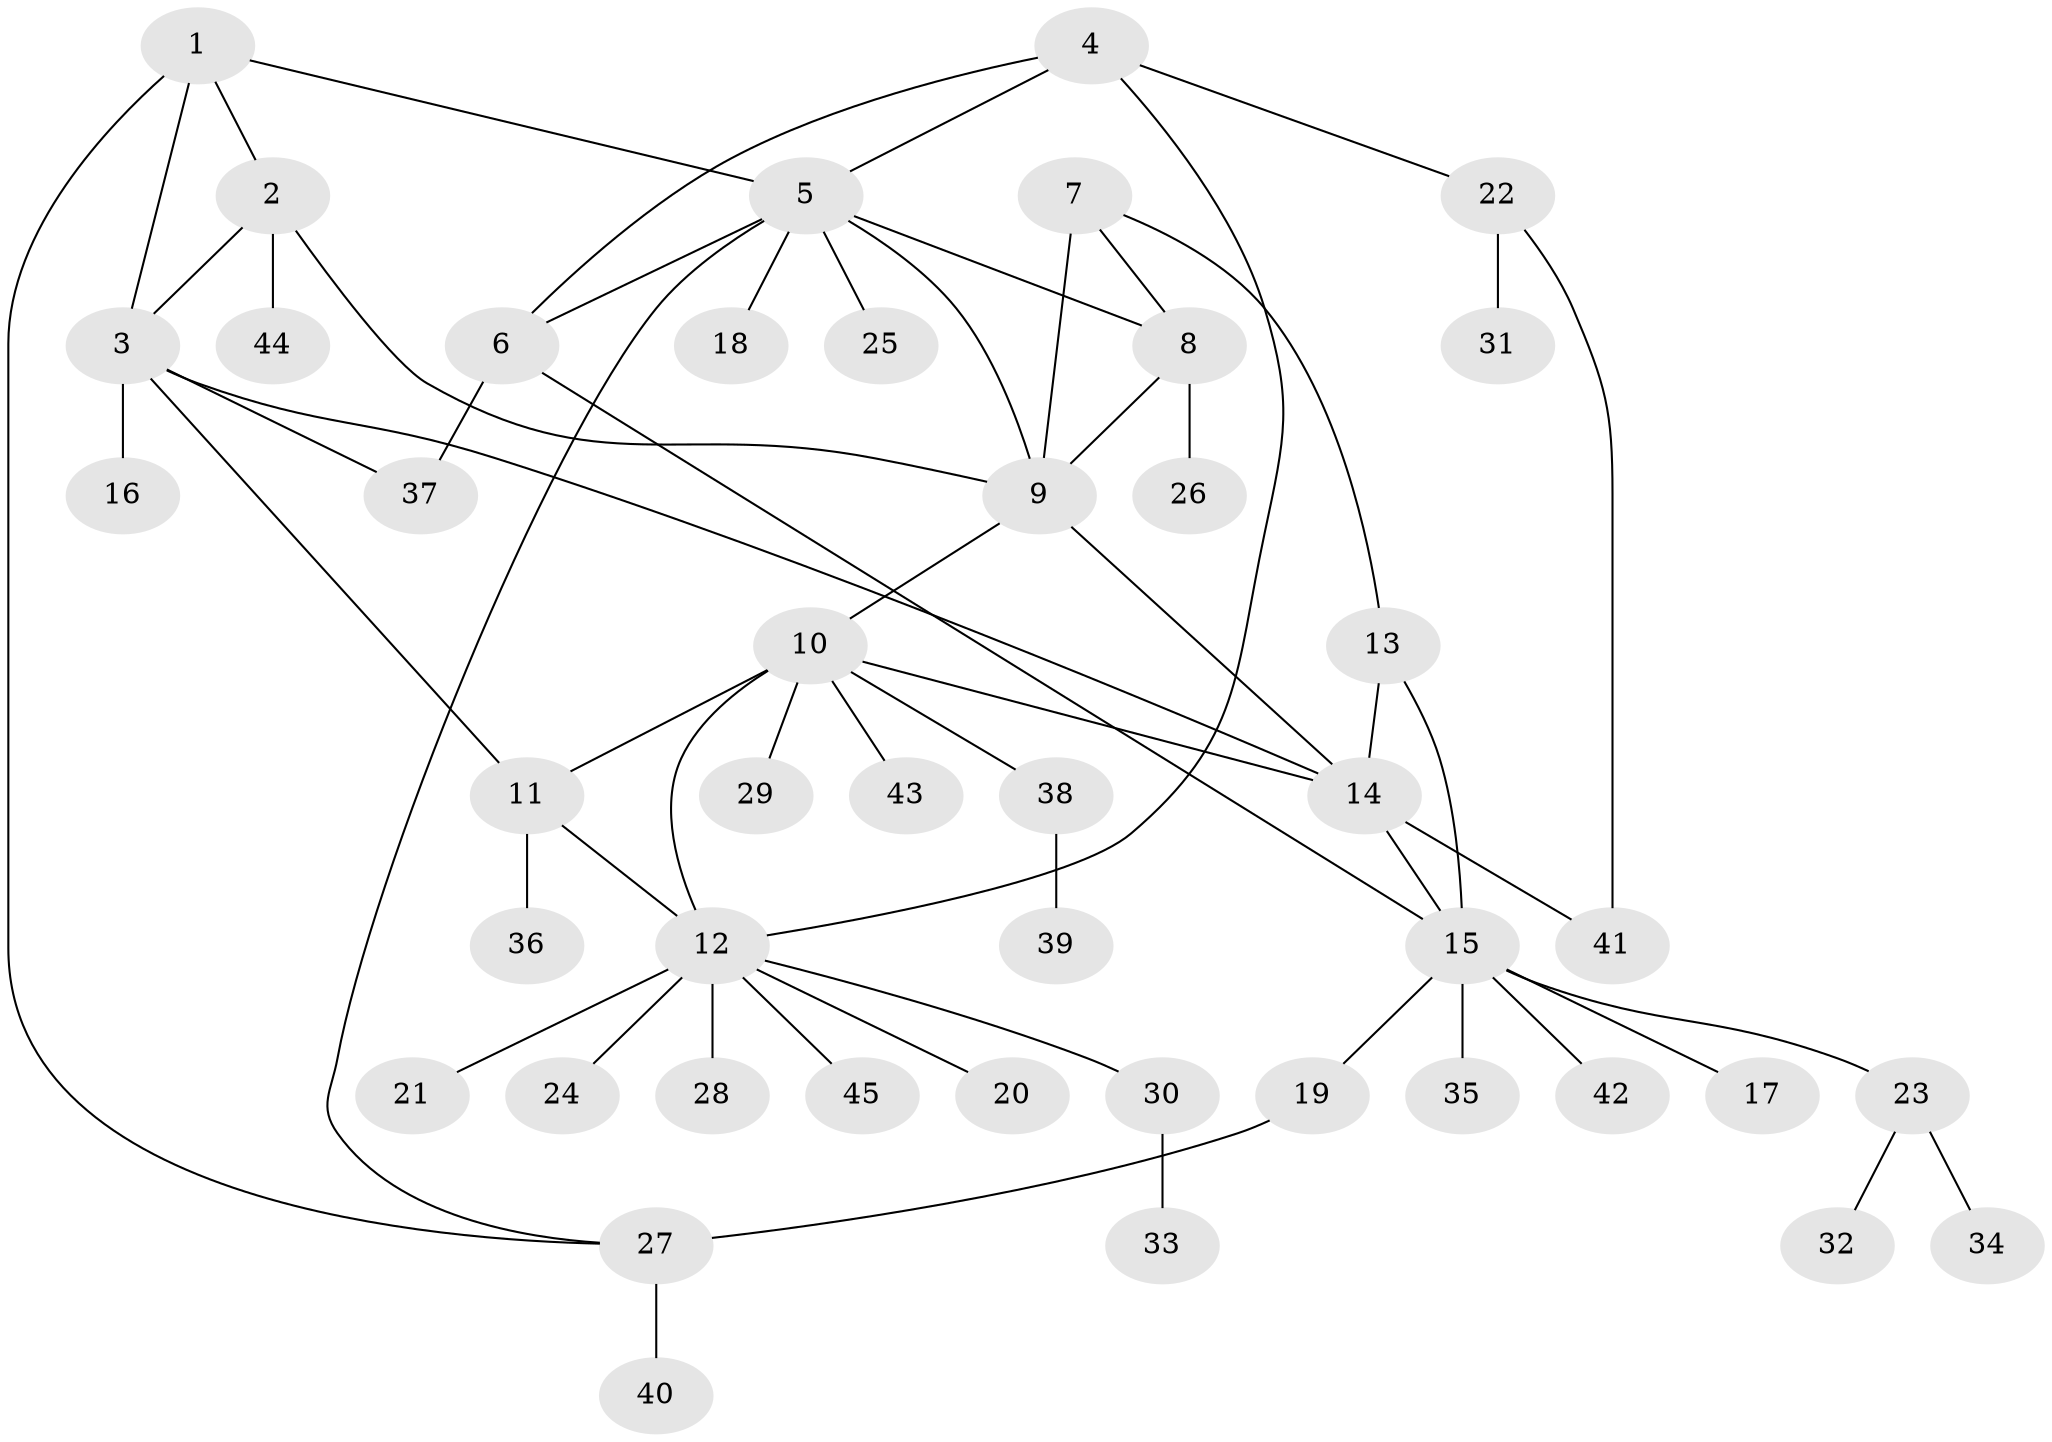 // original degree distribution, {5: 0.04054054054054054, 6: 0.04054054054054054, 7: 0.02702702702702703, 4: 0.06756756756756757, 9: 0.02702702702702703, 8: 0.013513513513513514, 10: 0.013513513513513514, 2: 0.21621621621621623, 1: 0.527027027027027, 3: 0.02702702702702703}
// Generated by graph-tools (version 1.1) at 2025/52/03/04/25 22:52:23]
// undirected, 45 vertices, 61 edges
graph export_dot {
  node [color=gray90,style=filled];
  1;
  2;
  3;
  4;
  5;
  6;
  7;
  8;
  9;
  10;
  11;
  12;
  13;
  14;
  15;
  16;
  17;
  18;
  19;
  20;
  21;
  22;
  23;
  24;
  25;
  26;
  27;
  28;
  29;
  30;
  31;
  32;
  33;
  34;
  35;
  36;
  37;
  38;
  39;
  40;
  41;
  42;
  43;
  44;
  45;
  1 -- 2 [weight=1.0];
  1 -- 3 [weight=1.0];
  1 -- 5 [weight=1.0];
  1 -- 27 [weight=1.0];
  2 -- 3 [weight=1.0];
  2 -- 9 [weight=1.0];
  2 -- 44 [weight=2.0];
  3 -- 11 [weight=1.0];
  3 -- 14 [weight=1.0];
  3 -- 16 [weight=1.0];
  3 -- 37 [weight=1.0];
  4 -- 5 [weight=1.0];
  4 -- 6 [weight=1.0];
  4 -- 12 [weight=1.0];
  4 -- 22 [weight=1.0];
  5 -- 6 [weight=1.0];
  5 -- 8 [weight=1.0];
  5 -- 9 [weight=1.0];
  5 -- 18 [weight=1.0];
  5 -- 25 [weight=1.0];
  5 -- 27 [weight=1.0];
  6 -- 15 [weight=1.0];
  6 -- 37 [weight=1.0];
  7 -- 8 [weight=1.0];
  7 -- 9 [weight=3.0];
  7 -- 13 [weight=1.0];
  8 -- 9 [weight=1.0];
  8 -- 26 [weight=1.0];
  9 -- 10 [weight=1.0];
  9 -- 14 [weight=1.0];
  10 -- 11 [weight=1.0];
  10 -- 12 [weight=1.0];
  10 -- 14 [weight=1.0];
  10 -- 29 [weight=1.0];
  10 -- 38 [weight=1.0];
  10 -- 43 [weight=1.0];
  11 -- 12 [weight=1.0];
  11 -- 36 [weight=2.0];
  12 -- 20 [weight=1.0];
  12 -- 21 [weight=1.0];
  12 -- 24 [weight=1.0];
  12 -- 28 [weight=1.0];
  12 -- 30 [weight=1.0];
  12 -- 45 [weight=1.0];
  13 -- 14 [weight=1.0];
  13 -- 15 [weight=1.0];
  14 -- 15 [weight=1.0];
  14 -- 41 [weight=1.0];
  15 -- 17 [weight=1.0];
  15 -- 19 [weight=1.0];
  15 -- 23 [weight=1.0];
  15 -- 35 [weight=1.0];
  15 -- 42 [weight=1.0];
  19 -- 27 [weight=2.0];
  22 -- 31 [weight=1.0];
  22 -- 41 [weight=1.0];
  23 -- 32 [weight=1.0];
  23 -- 34 [weight=1.0];
  27 -- 40 [weight=1.0];
  30 -- 33 [weight=1.0];
  38 -- 39 [weight=1.0];
}

